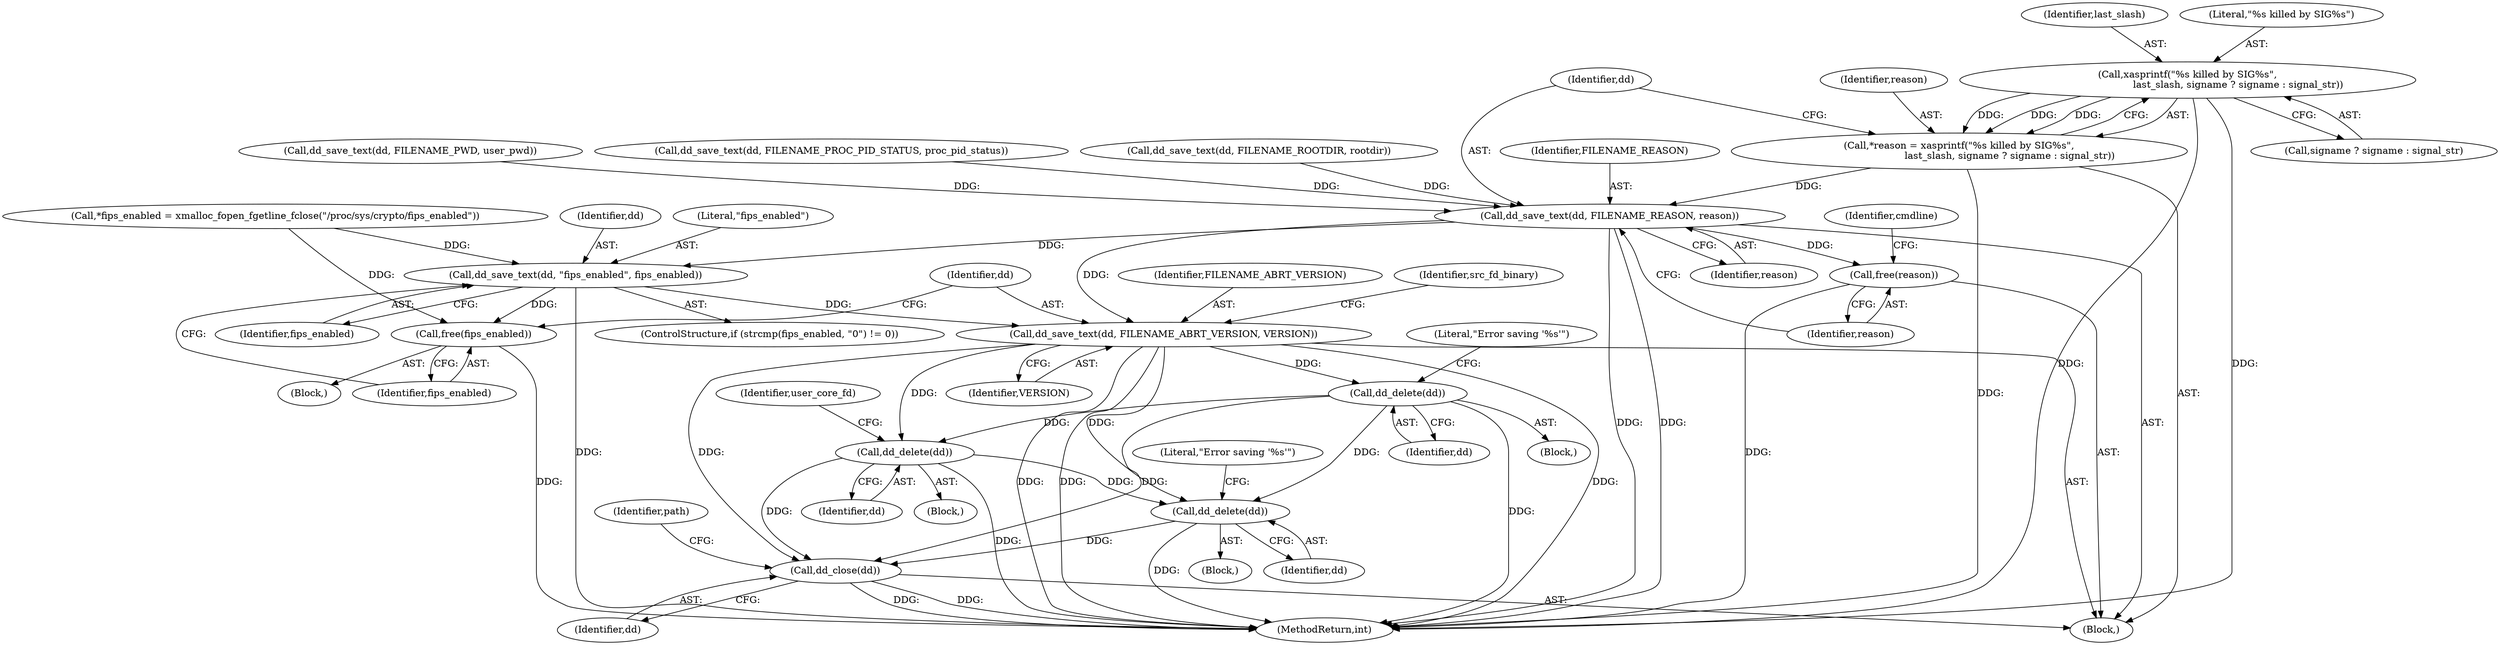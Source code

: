 digraph "0_abrt_80408e9e24a1c10f85fd969e1853e0f192157f92_0@API" {
"1000796" [label="(Call,xasprintf(\"%s killed by SIG%s\",\n                                 last_slash, signame ? signame : signal_str))"];
"1000794" [label="(Call,*reason = xasprintf(\"%s killed by SIG%s\",\n                                 last_slash, signame ? signame : signal_str))"];
"1000803" [label="(Call,dd_save_text(dd, FILENAME_REASON, reason))"];
"1000807" [label="(Call,free(reason))"];
"1000837" [label="(Call,dd_save_text(dd, \"fips_enabled\", fips_enabled))"];
"1000841" [label="(Call,free(fips_enabled))"];
"1000843" [label="(Call,dd_save_text(dd, FILENAME_ABRT_VERSION, VERSION))"];
"1000879" [label="(Call,dd_delete(dd))"];
"1000916" [label="(Call,dd_delete(dd))"];
"1001026" [label="(Call,dd_delete(dd))"];
"1001033" [label="(Call,dd_close(dd))"];
"1000830" [label="(Block,)"];
"1000811" [label="(Identifier,cmdline)"];
"1001027" [label="(Identifier,dd)"];
"1001034" [label="(Identifier,dd)"];
"1001029" [label="(Literal,\"Error saving '%s'\")"];
"1000842" [label="(Identifier,fips_enabled)"];
"1000879" [label="(Call,dd_delete(dd))"];
"1001033" [label="(Call,dd_close(dd))"];
"1000882" [label="(Literal,\"Error saving '%s'\")"];
"1000804" [label="(Identifier,dd)"];
"1000623" [label="(Block,)"];
"1000796" [label="(Call,xasprintf(\"%s killed by SIG%s\",\n                                 last_slash, signame ? signame : signal_str))"];
"1000913" [label="(Block,)"];
"1000795" [label="(Identifier,reason)"];
"1000837" [label="(Call,dd_save_text(dd, \"fips_enabled\", fips_enabled))"];
"1000917" [label="(Identifier,dd)"];
"1000803" [label="(Call,dd_save_text(dd, FILENAME_REASON, reason))"];
"1000846" [label="(Identifier,VERSION)"];
"1001025" [label="(Block,)"];
"1001168" [label="(MethodReturn,int)"];
"1000841" [label="(Call,free(fips_enabled))"];
"1000808" [label="(Identifier,reason)"];
"1001037" [label="(Identifier,path)"];
"1000798" [label="(Identifier,last_slash)"];
"1001026" [label="(Call,dd_delete(dd))"];
"1000838" [label="(Identifier,dd)"];
"1000807" [label="(Call,free(reason))"];
"1000831" [label="(ControlStructure,if (strcmp(fips_enabled, \"0\") != 0))"];
"1000878" [label="(Block,)"];
"1000845" [label="(Identifier,FILENAME_ABRT_VERSION)"];
"1000805" [label="(Identifier,FILENAME_REASON)"];
"1000776" [label="(Call,dd_save_text(dd, FILENAME_PWD, user_pwd))"];
"1000844" [label="(Identifier,dd)"];
"1000849" [label="(Identifier,src_fd_binary)"];
"1000797" [label="(Literal,\"%s killed by SIG%s\")"];
"1000920" [label="(Identifier,user_core_fd)"];
"1000880" [label="(Identifier,dd)"];
"1000799" [label="(Call,signame ? signame : signal_str)"];
"1000916" [label="(Call,dd_delete(dd))"];
"1000794" [label="(Call,*reason = xasprintf(\"%s killed by SIG%s\",\n                                 last_slash, signame ? signame : signal_str))"];
"1000824" [label="(Call,*fips_enabled = xmalloc_fopen_fgetline_fclose(\"/proc/sys/crypto/fips_enabled\"))"];
"1000806" [label="(Identifier,reason)"];
"1000770" [label="(Call,dd_save_text(dd, FILENAME_PROC_PID_STATUS, proc_pid_status))"];
"1000843" [label="(Call,dd_save_text(dd, FILENAME_ABRT_VERSION, VERSION))"];
"1000839" [label="(Literal,\"fips_enabled\")"];
"1000789" [label="(Call,dd_save_text(dd, FILENAME_ROOTDIR, rootdir))"];
"1000840" [label="(Identifier,fips_enabled)"];
"1000796" -> "1000794"  [label="AST: "];
"1000796" -> "1000799"  [label="CFG: "];
"1000797" -> "1000796"  [label="AST: "];
"1000798" -> "1000796"  [label="AST: "];
"1000799" -> "1000796"  [label="AST: "];
"1000794" -> "1000796"  [label="CFG: "];
"1000796" -> "1001168"  [label="DDG: "];
"1000796" -> "1001168"  [label="DDG: "];
"1000796" -> "1000794"  [label="DDG: "];
"1000796" -> "1000794"  [label="DDG: "];
"1000796" -> "1000794"  [label="DDG: "];
"1000794" -> "1000623"  [label="AST: "];
"1000795" -> "1000794"  [label="AST: "];
"1000804" -> "1000794"  [label="CFG: "];
"1000794" -> "1001168"  [label="DDG: "];
"1000794" -> "1000803"  [label="DDG: "];
"1000803" -> "1000623"  [label="AST: "];
"1000803" -> "1000806"  [label="CFG: "];
"1000804" -> "1000803"  [label="AST: "];
"1000805" -> "1000803"  [label="AST: "];
"1000806" -> "1000803"  [label="AST: "];
"1000808" -> "1000803"  [label="CFG: "];
"1000803" -> "1001168"  [label="DDG: "];
"1000803" -> "1001168"  [label="DDG: "];
"1000789" -> "1000803"  [label="DDG: "];
"1000776" -> "1000803"  [label="DDG: "];
"1000770" -> "1000803"  [label="DDG: "];
"1000803" -> "1000807"  [label="DDG: "];
"1000803" -> "1000837"  [label="DDG: "];
"1000803" -> "1000843"  [label="DDG: "];
"1000807" -> "1000623"  [label="AST: "];
"1000807" -> "1000808"  [label="CFG: "];
"1000808" -> "1000807"  [label="AST: "];
"1000811" -> "1000807"  [label="CFG: "];
"1000807" -> "1001168"  [label="DDG: "];
"1000837" -> "1000831"  [label="AST: "];
"1000837" -> "1000840"  [label="CFG: "];
"1000838" -> "1000837"  [label="AST: "];
"1000839" -> "1000837"  [label="AST: "];
"1000840" -> "1000837"  [label="AST: "];
"1000842" -> "1000837"  [label="CFG: "];
"1000837" -> "1001168"  [label="DDG: "];
"1000824" -> "1000837"  [label="DDG: "];
"1000837" -> "1000841"  [label="DDG: "];
"1000837" -> "1000843"  [label="DDG: "];
"1000841" -> "1000830"  [label="AST: "];
"1000841" -> "1000842"  [label="CFG: "];
"1000842" -> "1000841"  [label="AST: "];
"1000844" -> "1000841"  [label="CFG: "];
"1000841" -> "1001168"  [label="DDG: "];
"1000824" -> "1000841"  [label="DDG: "];
"1000843" -> "1000623"  [label="AST: "];
"1000843" -> "1000846"  [label="CFG: "];
"1000844" -> "1000843"  [label="AST: "];
"1000845" -> "1000843"  [label="AST: "];
"1000846" -> "1000843"  [label="AST: "];
"1000849" -> "1000843"  [label="CFG: "];
"1000843" -> "1001168"  [label="DDG: "];
"1000843" -> "1001168"  [label="DDG: "];
"1000843" -> "1001168"  [label="DDG: "];
"1000843" -> "1000879"  [label="DDG: "];
"1000843" -> "1000916"  [label="DDG: "];
"1000843" -> "1001026"  [label="DDG: "];
"1000843" -> "1001033"  [label="DDG: "];
"1000879" -> "1000878"  [label="AST: "];
"1000879" -> "1000880"  [label="CFG: "];
"1000880" -> "1000879"  [label="AST: "];
"1000882" -> "1000879"  [label="CFG: "];
"1000879" -> "1001168"  [label="DDG: "];
"1000879" -> "1000916"  [label="DDG: "];
"1000879" -> "1001026"  [label="DDG: "];
"1000879" -> "1001033"  [label="DDG: "];
"1000916" -> "1000913"  [label="AST: "];
"1000916" -> "1000917"  [label="CFG: "];
"1000917" -> "1000916"  [label="AST: "];
"1000920" -> "1000916"  [label="CFG: "];
"1000916" -> "1001168"  [label="DDG: "];
"1000916" -> "1001026"  [label="DDG: "];
"1000916" -> "1001033"  [label="DDG: "];
"1001026" -> "1001025"  [label="AST: "];
"1001026" -> "1001027"  [label="CFG: "];
"1001027" -> "1001026"  [label="AST: "];
"1001029" -> "1001026"  [label="CFG: "];
"1001026" -> "1001168"  [label="DDG: "];
"1001026" -> "1001033"  [label="DDG: "];
"1001033" -> "1000623"  [label="AST: "];
"1001033" -> "1001034"  [label="CFG: "];
"1001034" -> "1001033"  [label="AST: "];
"1001037" -> "1001033"  [label="CFG: "];
"1001033" -> "1001168"  [label="DDG: "];
"1001033" -> "1001168"  [label="DDG: "];
}
